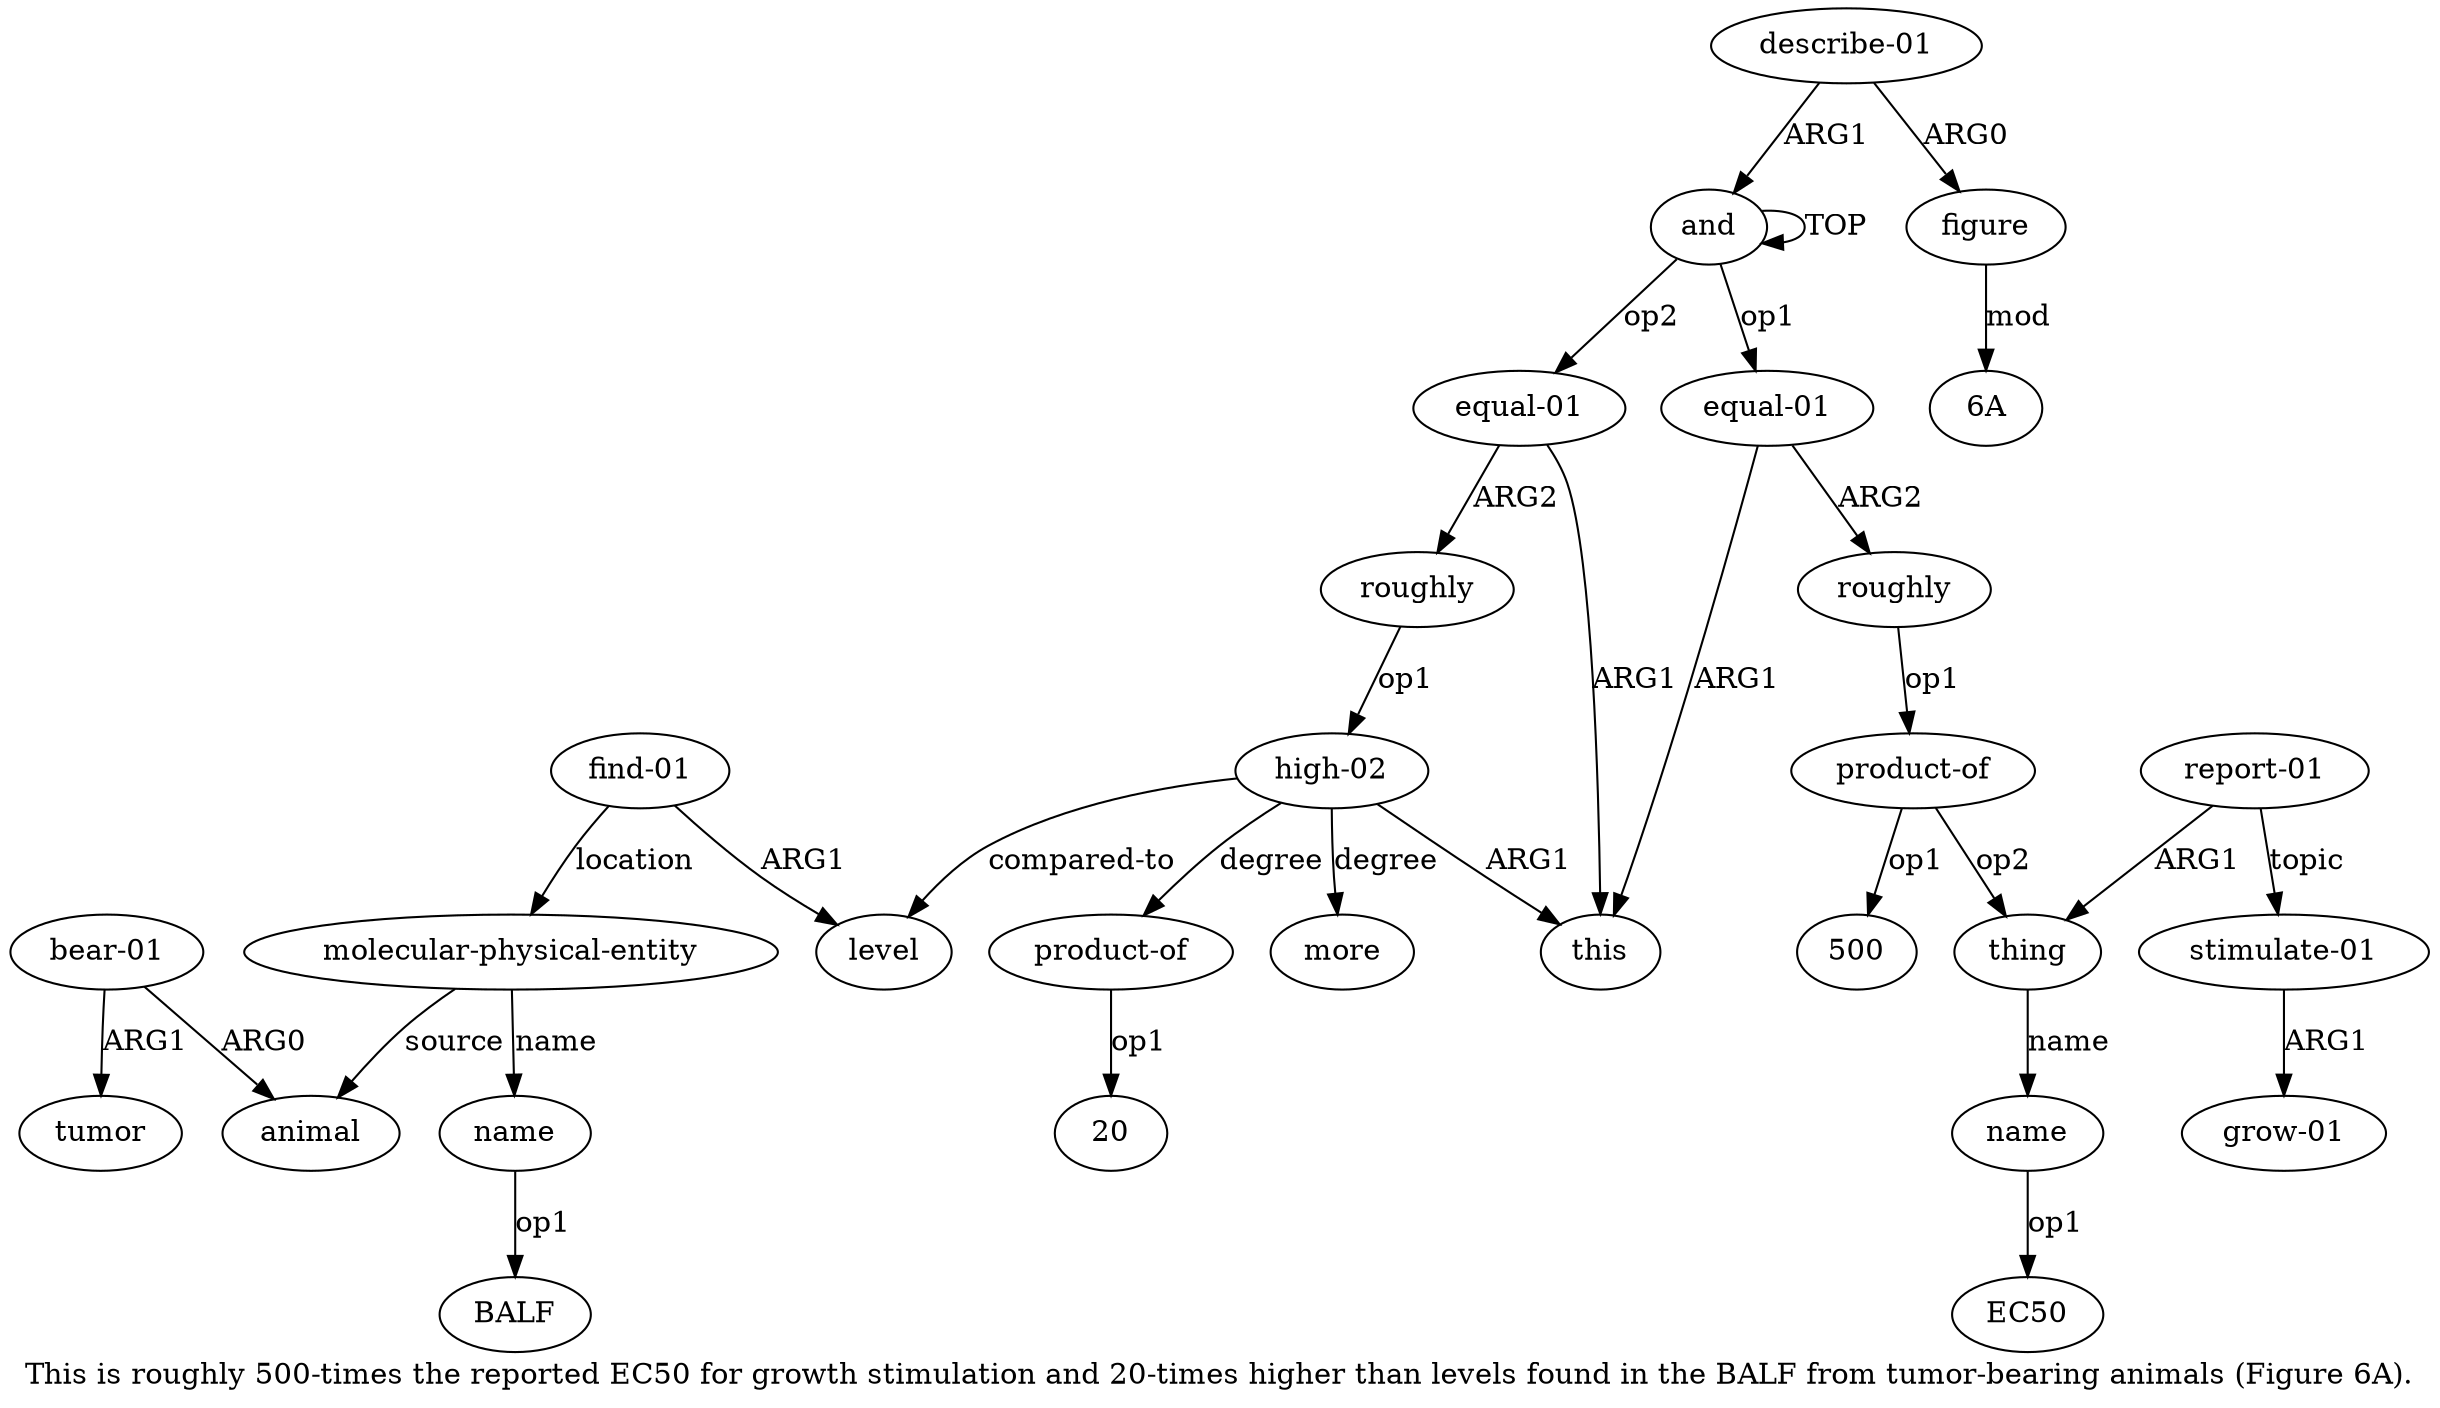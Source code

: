 digraph  {
	graph [label="This is roughly 500-times the reported EC50 for growth stimulation and 20-times higher than levels found in the BALF from tumor-bearing \
animals (Figure 6A)."];
	node [label="\N"];
	a20	 [color=black,
		gold_ind=20,
		gold_label="bear-01",
		label="bear-01",
		test_ind=20,
		test_label="bear-01"];
	a21	 [color=black,
		gold_ind=21,
		gold_label=tumor,
		label=tumor,
		test_ind=21,
		test_label=tumor];
	a20 -> a21 [key=0,
	color=black,
	gold_label=ARG1,
	label=ARG1,
	test_label=ARG1];
a19 [color=black,
	gold_ind=19,
	gold_label=animal,
	label=animal,
	test_ind=19,
	test_label=animal];
a20 -> a19 [key=0,
color=black,
gold_label=ARG0,
label=ARG0,
test_label=ARG0];
a22 [color=black,
gold_ind=22,
gold_label="describe-01",
label="describe-01",
test_ind=22,
test_label="describe-01"];
a23 [color=black,
gold_ind=23,
gold_label=figure,
label=figure,
test_ind=23,
test_label=figure];
a22 -> a23 [key=0,
color=black,
gold_label=ARG0,
label=ARG0,
test_label=ARG0];
a0 [color=black,
gold_ind=0,
gold_label=and,
label=and,
test_ind=0,
test_label=and];
a22 -> a0 [key=0,
color=black,
gold_label=ARG1,
label=ARG1,
test_label=ARG1];
"a23 6A" [color=black,
gold_ind=-1,
gold_label="6A",
label="6A",
test_ind=-1,
test_label="6A"];
a23 -> "a23 6A" [key=0,
color=black,
gold_label=mod,
label=mod,
test_label=mod];
"a6 EC50" [color=black,
gold_ind=-1,
gold_label=EC50,
label=EC50,
test_ind=-1,
test_label=EC50];
"a4 500" [color=black,
gold_ind=-1,
gold_label=500,
label=500,
test_ind=-1,
test_label=500];
"a18 BALF" [color=black,
gold_ind=-1,
gold_label=BALF,
label=BALF,
test_ind=-1,
test_label=BALF];
"a14 20" [color=black,
gold_ind=-1,
gold_label=20,
label=20,
test_ind=-1,
test_label=20];
a15 [color=black,
gold_ind=15,
gold_label=level,
label=level,
test_ind=15,
test_label=level];
a14 [color=black,
gold_ind=14,
gold_label="product-of",
label="product-of",
test_ind=14,
test_label="product-of"];
a14 -> "a14 20" [key=0,
color=black,
gold_label=op1,
label=op1,
test_label=op1];
a17 [color=black,
gold_ind=17,
gold_label="molecular-physical-entity",
label="molecular-physical-entity",
test_ind=17,
test_label="molecular-physical-entity"];
a17 -> a19 [key=0,
color=black,
gold_label=source,
label=source,
test_label=source];
a18 [color=black,
gold_ind=18,
gold_label=name,
label=name,
test_ind=18,
test_label=name];
a17 -> a18 [key=0,
color=black,
gold_label=name,
label=name,
test_label=name];
a16 [color=black,
gold_ind=16,
gold_label="find-01",
label="find-01",
test_ind=16,
test_label="find-01"];
a16 -> a15 [key=0,
color=black,
gold_label=ARG1,
label=ARG1,
test_label=ARG1];
a16 -> a17 [key=0,
color=black,
gold_label=location,
label=location,
test_label=location];
a11 [color=black,
gold_ind=11,
gold_label=roughly,
label=roughly,
test_ind=11,
test_label=roughly];
a12 [color=black,
gold_ind=12,
gold_label="high-02",
label="high-02",
test_ind=12,
test_label="high-02"];
a11 -> a12 [key=0,
color=black,
gold_label=op1,
label=op1,
test_label=op1];
a10 [color=black,
gold_ind=10,
gold_label="equal-01",
label="equal-01",
test_ind=10,
test_label="equal-01"];
a10 -> a11 [key=0,
color=black,
gold_label=ARG2,
label=ARG2,
test_label=ARG2];
a2 [color=black,
gold_ind=2,
gold_label=this,
label=this,
test_ind=2,
test_label=this];
a10 -> a2 [key=0,
color=black,
gold_label=ARG1,
label=ARG1,
test_label=ARG1];
a13 [color=black,
gold_ind=13,
gold_label=more,
label=more,
test_ind=13,
test_label=more];
a12 -> a15 [key=0,
color=black,
gold_label="compared-to",
label="compared-to",
test_label="compared-to"];
a12 -> a14 [key=0,
color=black,
gold_label=degree,
label=degree,
test_label=degree];
a12 -> a13 [key=0,
color=black,
gold_label=degree,
label=degree,
test_label=degree];
a12 -> a2 [key=0,
color=black,
gold_label=ARG1,
label=ARG1,
test_label=ARG1];
a18 -> "a18 BALF" [key=0,
color=black,
gold_label=op1,
label=op1,
test_label=op1];
a1 [color=black,
gold_ind=1,
gold_label="equal-01",
label="equal-01",
test_ind=1,
test_label="equal-01"];
a3 [color=black,
gold_ind=3,
gold_label=roughly,
label=roughly,
test_ind=3,
test_label=roughly];
a1 -> a3 [key=0,
color=black,
gold_label=ARG2,
label=ARG2,
test_label=ARG2];
a1 -> a2 [key=0,
color=black,
gold_label=ARG1,
label=ARG1,
test_label=ARG1];
a0 -> a10 [key=0,
color=black,
gold_label=op2,
label=op2,
test_label=op2];
a0 -> a1 [key=0,
color=black,
gold_label=op1,
label=op1,
test_label=op1];
a0 -> a0 [key=0,
color=black,
gold_label=TOP,
label=TOP,
test_label=TOP];
a4 [color=black,
gold_ind=4,
gold_label="product-of",
label="product-of",
test_ind=4,
test_label="product-of"];
a3 -> a4 [key=0,
color=black,
gold_label=op1,
label=op1,
test_label=op1];
a5 [color=black,
gold_ind=5,
gold_label=thing,
label=thing,
test_ind=5,
test_label=thing];
a6 [color=black,
gold_ind=6,
gold_label=name,
label=name,
test_ind=6,
test_label=name];
a5 -> a6 [key=0,
color=black,
gold_label=name,
label=name,
test_label=name];
a4 -> "a4 500" [key=0,
color=black,
gold_label=op1,
label=op1,
test_label=op1];
a4 -> a5 [key=0,
color=black,
gold_label=op2,
label=op2,
test_label=op2];
a7 [color=black,
gold_ind=7,
gold_label="report-01",
label="report-01",
test_ind=7,
test_label="report-01"];
a7 -> a5 [key=0,
color=black,
gold_label=ARG1,
label=ARG1,
test_label=ARG1];
a8 [color=black,
gold_ind=8,
gold_label="stimulate-01",
label="stimulate-01",
test_ind=8,
test_label="stimulate-01"];
a7 -> a8 [key=0,
color=black,
gold_label=topic,
label=topic,
test_label=topic];
a6 -> "a6 EC50" [key=0,
color=black,
gold_label=op1,
label=op1,
test_label=op1];
a9 [color=black,
gold_ind=9,
gold_label="grow-01",
label="grow-01",
test_ind=9,
test_label="grow-01"];
a8 -> a9 [key=0,
color=black,
gold_label=ARG1,
label=ARG1,
test_label=ARG1];
}
